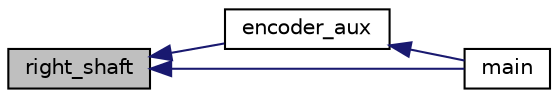 digraph "right_shaft"
{
  edge [fontname="Helvetica",fontsize="10",labelfontname="Helvetica",labelfontsize="10"];
  node [fontname="Helvetica",fontsize="10",shape=record];
  rankdir="LR";
  Node1 [label="right_shaft",height=0.2,width=0.4,color="black", fillcolor="grey75", style="filled" fontcolor="black"];
  Node1 -> Node2 [dir="back",color="midnightblue",fontsize="10",style="solid",fontname="Helvetica"];
  Node2 [label="encoder_aux",height=0.2,width=0.4,color="black", fillcolor="white", style="filled",URL="$encoder_8c.html#a2151421c7915bc303d0242f2d4b233c0"];
  Node2 -> Node3 [dir="back",color="midnightblue",fontsize="10",style="solid",fontname="Helvetica"];
  Node3 [label="main",height=0.2,width=0.4,color="black", fillcolor="white", style="filled",URL="$encoder_8c.html#acdef7a1fd863a6d3770c1268cb06add3"];
  Node1 -> Node3 [dir="back",color="midnightblue",fontsize="10",style="solid",fontname="Helvetica"];
}
